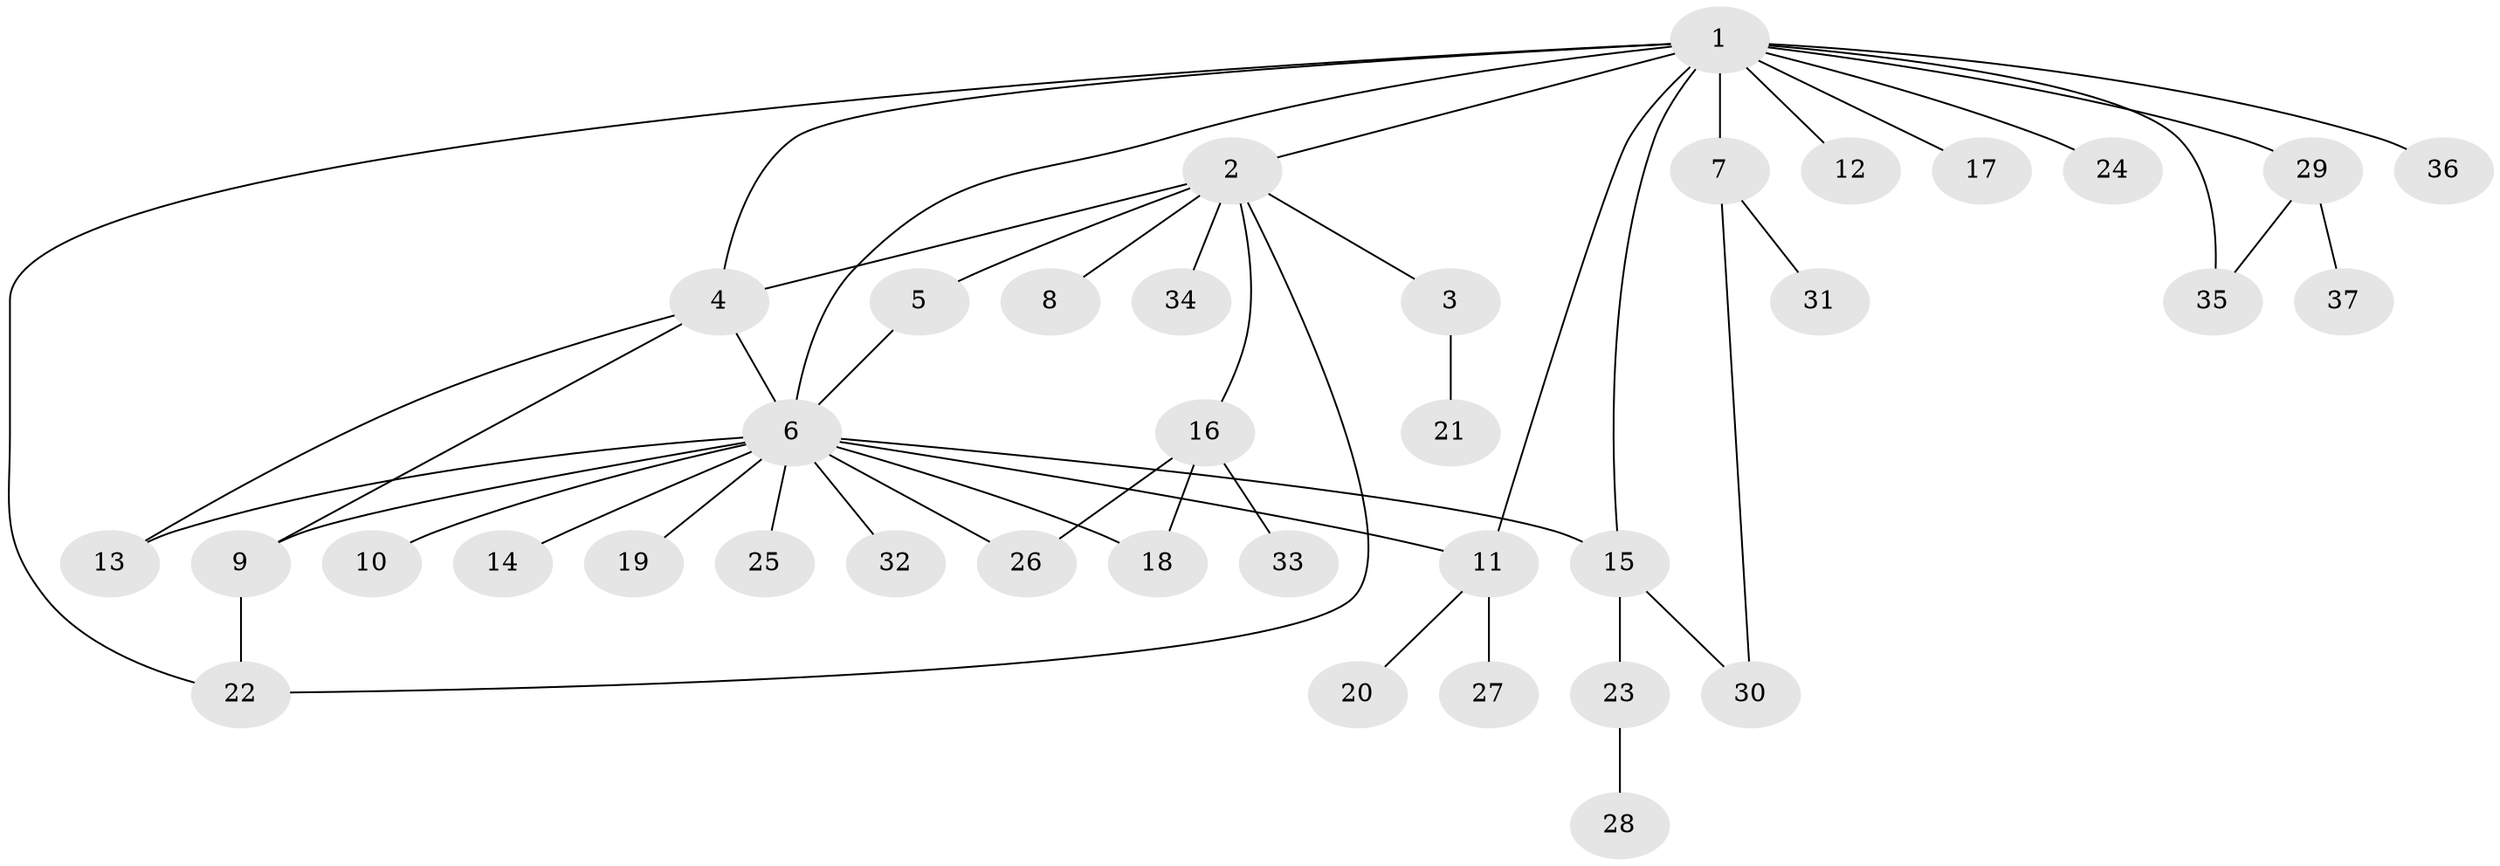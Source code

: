 // original degree distribution, {15: 0.0196078431372549, 9: 0.0196078431372549, 2: 0.2549019607843137, 6: 0.058823529411764705, 17: 0.0196078431372549, 3: 0.11764705882352941, 5: 0.0196078431372549, 1: 0.47058823529411764, 4: 0.0196078431372549}
// Generated by graph-tools (version 1.1) at 2025/50/03/04/25 22:50:14]
// undirected, 37 vertices, 49 edges
graph export_dot {
  node [color=gray90,style=filled];
  1;
  2;
  3;
  4;
  5;
  6;
  7;
  8;
  9;
  10;
  11;
  12;
  13;
  14;
  15;
  16;
  17;
  18;
  19;
  20;
  21;
  22;
  23;
  24;
  25;
  26;
  27;
  28;
  29;
  30;
  31;
  32;
  33;
  34;
  35;
  36;
  37;
  1 -- 2 [weight=1.0];
  1 -- 4 [weight=1.0];
  1 -- 6 [weight=1.0];
  1 -- 7 [weight=1.0];
  1 -- 11 [weight=1.0];
  1 -- 12 [weight=1.0];
  1 -- 15 [weight=1.0];
  1 -- 17 [weight=1.0];
  1 -- 22 [weight=1.0];
  1 -- 24 [weight=1.0];
  1 -- 29 [weight=1.0];
  1 -- 35 [weight=1.0];
  1 -- 36 [weight=1.0];
  2 -- 3 [weight=1.0];
  2 -- 4 [weight=1.0];
  2 -- 5 [weight=1.0];
  2 -- 8 [weight=1.0];
  2 -- 16 [weight=1.0];
  2 -- 22 [weight=1.0];
  2 -- 34 [weight=1.0];
  3 -- 21 [weight=1.0];
  4 -- 6 [weight=1.0];
  4 -- 9 [weight=1.0];
  4 -- 13 [weight=1.0];
  5 -- 6 [weight=1.0];
  6 -- 9 [weight=1.0];
  6 -- 10 [weight=1.0];
  6 -- 11 [weight=1.0];
  6 -- 13 [weight=1.0];
  6 -- 14 [weight=1.0];
  6 -- 15 [weight=1.0];
  6 -- 18 [weight=1.0];
  6 -- 19 [weight=1.0];
  6 -- 25 [weight=1.0];
  6 -- 26 [weight=1.0];
  6 -- 32 [weight=1.0];
  7 -- 30 [weight=1.0];
  7 -- 31 [weight=1.0];
  9 -- 22 [weight=1.0];
  11 -- 20 [weight=1.0];
  11 -- 27 [weight=1.0];
  15 -- 23 [weight=1.0];
  15 -- 30 [weight=1.0];
  16 -- 18 [weight=1.0];
  16 -- 26 [weight=1.0];
  16 -- 33 [weight=1.0];
  23 -- 28 [weight=1.0];
  29 -- 35 [weight=1.0];
  29 -- 37 [weight=1.0];
}
